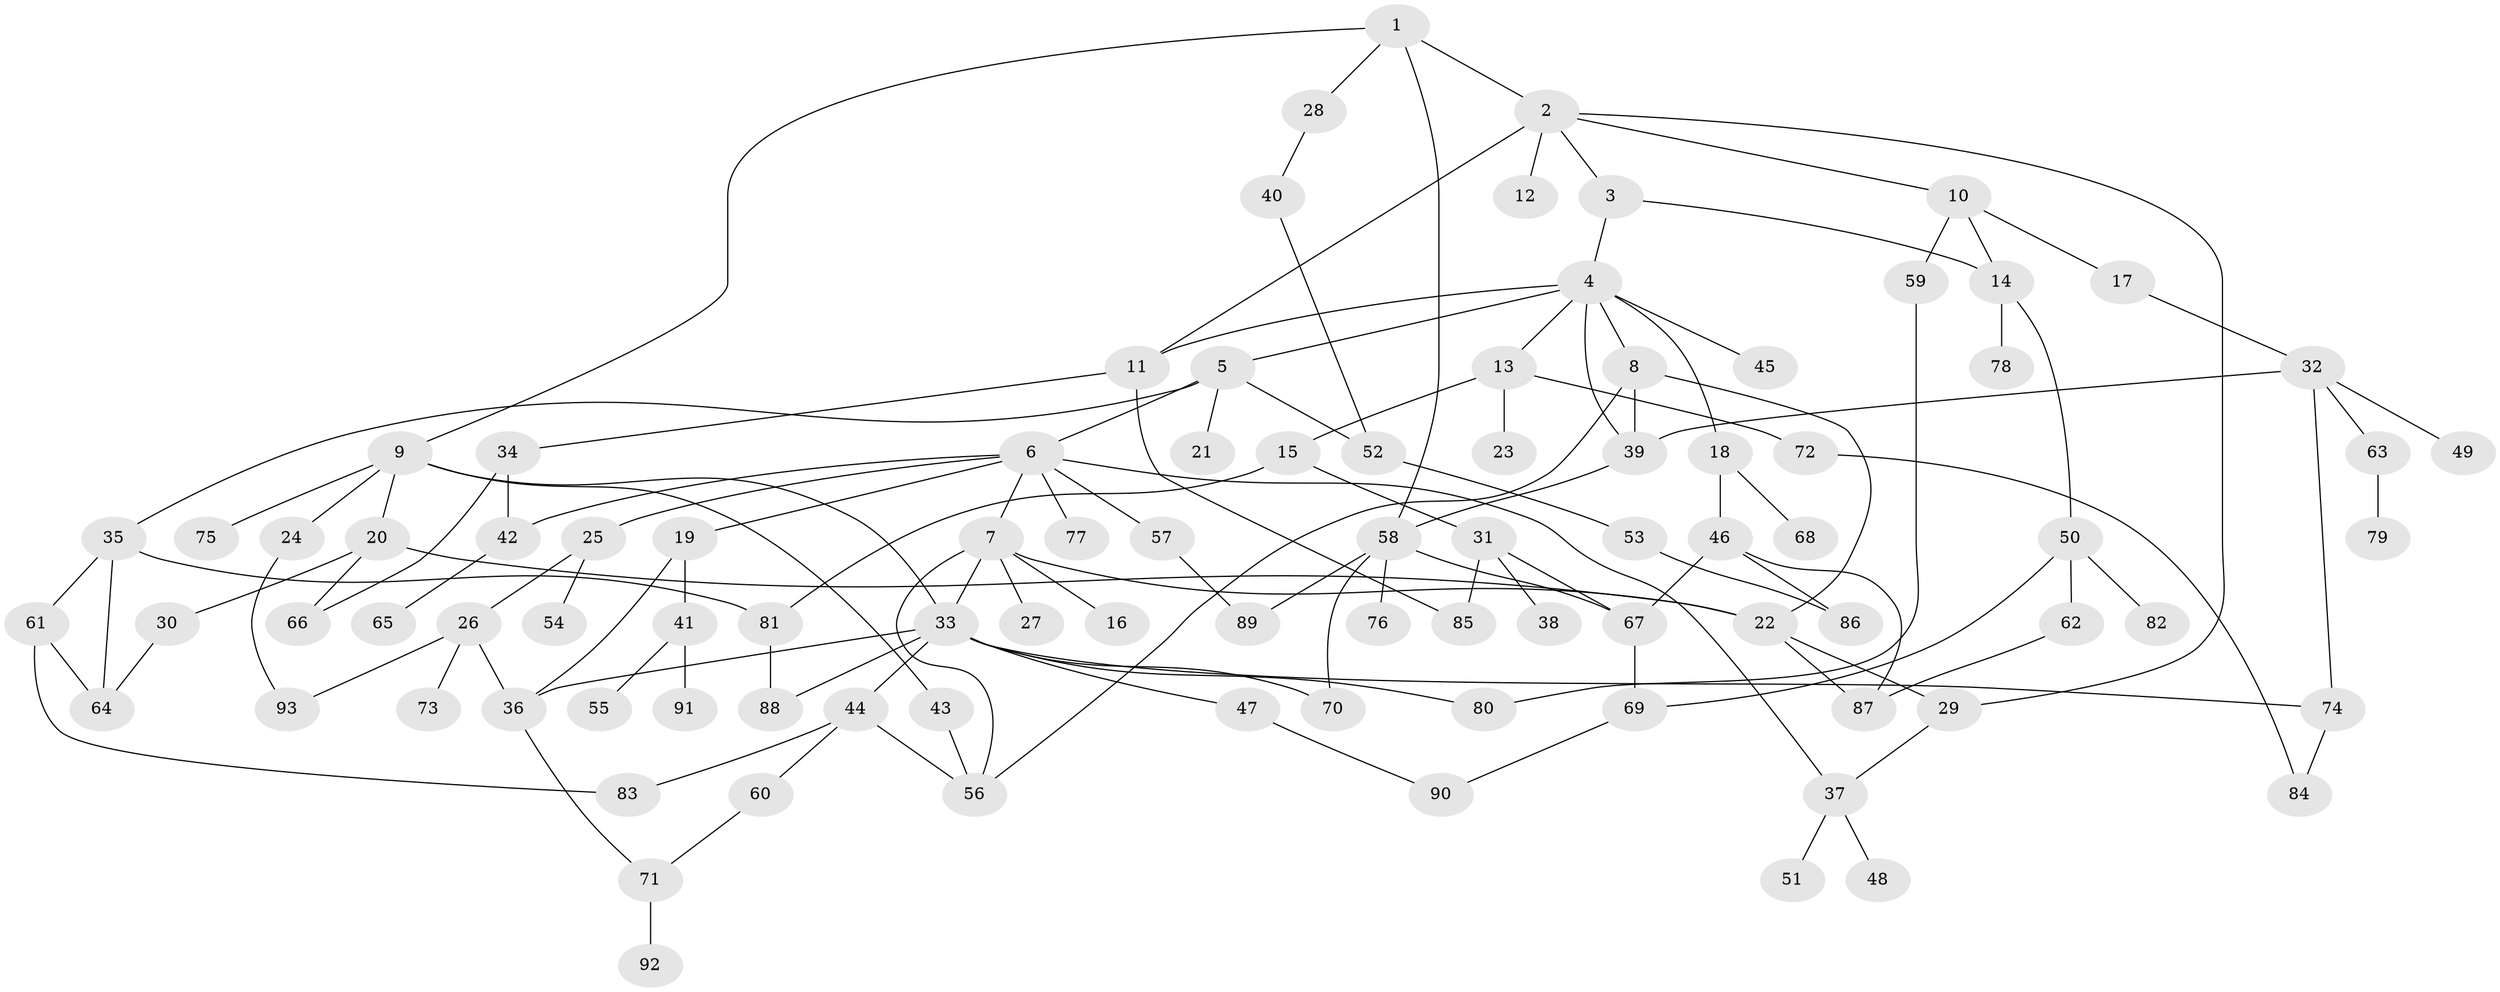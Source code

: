 // coarse degree distribution, {16: 0.037037037037037035, 14: 0.037037037037037035, 9: 0.037037037037037035, 3: 0.1111111111111111, 4: 0.1111111111111111, 1: 0.4444444444444444, 2: 0.2222222222222222}
// Generated by graph-tools (version 1.1) at 2025/16/03/04/25 18:16:54]
// undirected, 93 vertices, 130 edges
graph export_dot {
graph [start="1"]
  node [color=gray90,style=filled];
  1;
  2;
  3;
  4;
  5;
  6;
  7;
  8;
  9;
  10;
  11;
  12;
  13;
  14;
  15;
  16;
  17;
  18;
  19;
  20;
  21;
  22;
  23;
  24;
  25;
  26;
  27;
  28;
  29;
  30;
  31;
  32;
  33;
  34;
  35;
  36;
  37;
  38;
  39;
  40;
  41;
  42;
  43;
  44;
  45;
  46;
  47;
  48;
  49;
  50;
  51;
  52;
  53;
  54;
  55;
  56;
  57;
  58;
  59;
  60;
  61;
  62;
  63;
  64;
  65;
  66;
  67;
  68;
  69;
  70;
  71;
  72;
  73;
  74;
  75;
  76;
  77;
  78;
  79;
  80;
  81;
  82;
  83;
  84;
  85;
  86;
  87;
  88;
  89;
  90;
  91;
  92;
  93;
  1 -- 2;
  1 -- 9;
  1 -- 28;
  1 -- 58;
  2 -- 3;
  2 -- 10;
  2 -- 12;
  2 -- 29;
  2 -- 11;
  3 -- 4;
  3 -- 14;
  4 -- 5;
  4 -- 8;
  4 -- 11;
  4 -- 13;
  4 -- 18;
  4 -- 39;
  4 -- 45;
  5 -- 6;
  5 -- 21;
  5 -- 35;
  5 -- 52;
  6 -- 7;
  6 -- 19;
  6 -- 25;
  6 -- 37;
  6 -- 42;
  6 -- 57;
  6 -- 77;
  7 -- 16;
  7 -- 27;
  7 -- 33;
  7 -- 56;
  7 -- 22;
  8 -- 39;
  8 -- 22;
  8 -- 56;
  9 -- 20;
  9 -- 24;
  9 -- 43;
  9 -- 75;
  9 -- 33;
  10 -- 14;
  10 -- 17;
  10 -- 59;
  11 -- 34;
  11 -- 85;
  13 -- 15;
  13 -- 23;
  13 -- 72;
  14 -- 50;
  14 -- 78;
  15 -- 31;
  15 -- 81;
  17 -- 32;
  18 -- 46;
  18 -- 68;
  19 -- 36;
  19 -- 41;
  20 -- 22;
  20 -- 30;
  20 -- 66;
  22 -- 29;
  22 -- 87;
  24 -- 93;
  25 -- 26;
  25 -- 54;
  26 -- 73;
  26 -- 93;
  26 -- 36;
  28 -- 40;
  29 -- 37;
  30 -- 64;
  31 -- 38;
  31 -- 85;
  31 -- 67;
  32 -- 49;
  32 -- 63;
  32 -- 74;
  32 -- 39;
  33 -- 44;
  33 -- 47;
  33 -- 70;
  33 -- 74;
  33 -- 80;
  33 -- 36;
  33 -- 88;
  34 -- 66;
  34 -- 42;
  35 -- 61;
  35 -- 81;
  35 -- 64;
  36 -- 71;
  37 -- 48;
  37 -- 51;
  39 -- 58;
  40 -- 52;
  41 -- 55;
  41 -- 91;
  42 -- 65;
  43 -- 56;
  44 -- 60;
  44 -- 83;
  44 -- 56;
  46 -- 86;
  46 -- 87;
  46 -- 67;
  47 -- 90;
  50 -- 62;
  50 -- 69;
  50 -- 82;
  52 -- 53;
  53 -- 86;
  57 -- 89;
  58 -- 67;
  58 -- 76;
  58 -- 89;
  58 -- 70;
  59 -- 80;
  60 -- 71;
  61 -- 64;
  61 -- 83;
  62 -- 87;
  63 -- 79;
  67 -- 69;
  69 -- 90;
  71 -- 92;
  72 -- 84;
  74 -- 84;
  81 -- 88;
}
